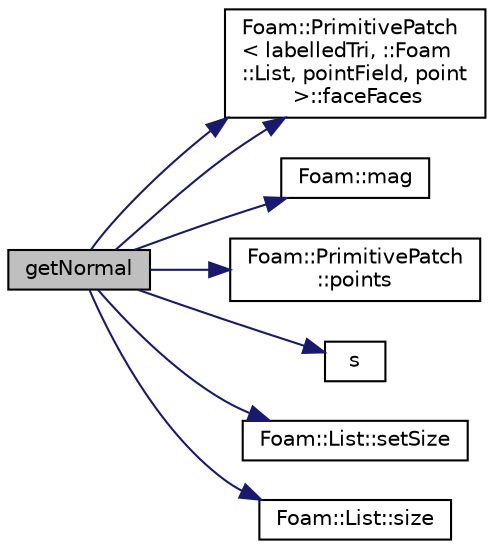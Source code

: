 digraph "getNormal"
{
  bgcolor="transparent";
  edge [fontname="Helvetica",fontsize="10",labelfontname="Helvetica",labelfontsize="10"];
  node [fontname="Helvetica",fontsize="10",shape=record];
  rankdir="LR";
  Node2090 [label="getNormal",height=0.2,width=0.4,color="black", fillcolor="grey75", style="filled", fontcolor="black"];
  Node2090 -> Node2091 [color="midnightblue",fontsize="10",style="solid",fontname="Helvetica"];
  Node2091 [label="Foam::PrimitivePatch\l\< labelledTri, ::Foam\l::List, pointField, point\l \>::faceFaces",height=0.2,width=0.4,color="black",URL="$a28693.html#abd7a81405cdb7d3f6498da071746eb07",tooltip="Return face-face addressing. "];
  Node2090 -> Node2091 [color="midnightblue",fontsize="10",style="solid",fontname="Helvetica"];
  Node2090 -> Node2092 [color="midnightblue",fontsize="10",style="solid",fontname="Helvetica"];
  Node2092 [label="Foam::mag",height=0.2,width=0.4,color="black",URL="$a21851.html#a929da2a3fdcf3dacbbe0487d3a330dae"];
  Node2090 -> Node2093 [color="midnightblue",fontsize="10",style="solid",fontname="Helvetica"];
  Node2093 [label="Foam::PrimitivePatch\l::points",height=0.2,width=0.4,color="black",URL="$a28693.html#aa3c7d968f31c88780c663876f64ef6a6",tooltip="Return reference to global points. "];
  Node2090 -> Node2094 [color="midnightblue",fontsize="10",style="solid",fontname="Helvetica"];
  Node2094 [label="s",height=0.2,width=0.4,color="black",URL="$a19343.html#abb9c4233033fad2ad0206cd4adad3b9f"];
  Node2090 -> Node2095 [color="midnightblue",fontsize="10",style="solid",fontname="Helvetica"];
  Node2095 [label="Foam::List::setSize",height=0.2,width=0.4,color="black",URL="$a26833.html#aedb985ffeaf1bdbfeccc2a8730405703",tooltip="Reset size of List. "];
  Node2090 -> Node2096 [color="midnightblue",fontsize="10",style="solid",fontname="Helvetica"];
  Node2096 [label="Foam::List::size",height=0.2,width=0.4,color="black",URL="$a26833.html#a8a5f6fa29bd4b500caf186f60245b384",tooltip="Override size to be inconsistent with allocated storage. "];
}
